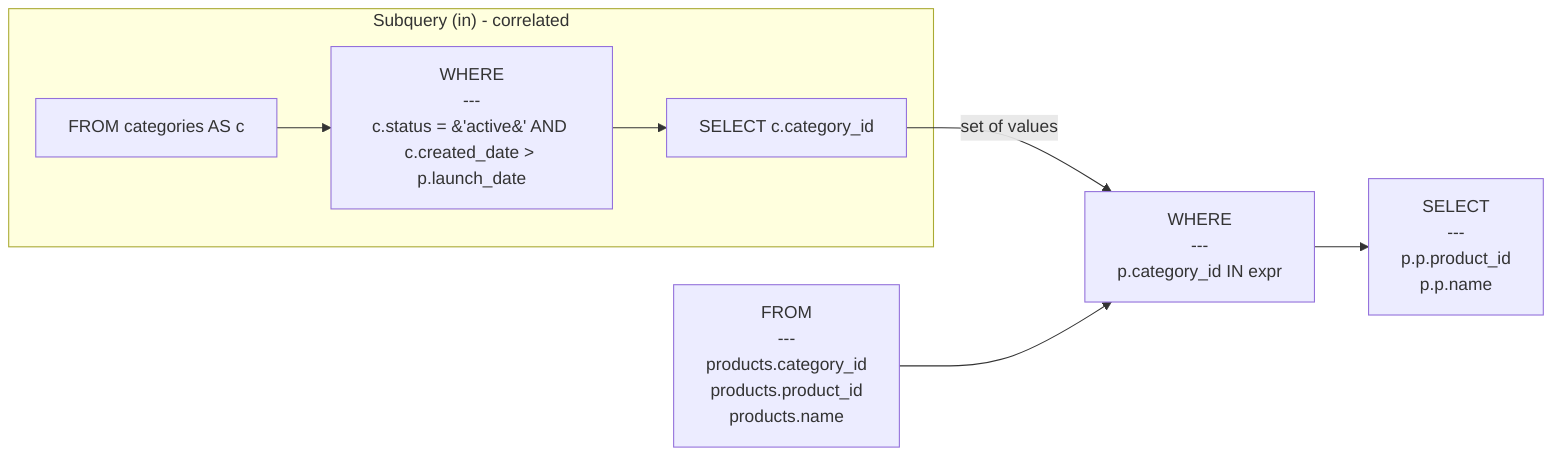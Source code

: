 flowchart LR
    node_0["FROM<br/>---<br/>products.category_id<br/>products.product_id<br/>products.name"]
    node_1["WHERE<br/>---<br/>p.category_id IN expr"]
    subgraph subquery_node_2 ["Subquery (in) - correlated"]
        direction TB
        subq_0_node_0[FROM categories AS c]
        subq_0_node_1["WHERE<br/>---<br/>c.status = &#39;active&#39; AND c.created_date &gt; p.launch_date"]
        subq_0_node_2["SELECT c.category_id"]
        subq_0_node_0 --> subq_0_node_1
        subq_0_node_1 --> subq_0_node_2
    end
    subq_0_node_2 -->|set of values| node_1
    node_3["SELECT<br/>---<br/>p.p.product_id<br/>p.p.name"]
    node_0 --> node_1
    node_1 --> node_3